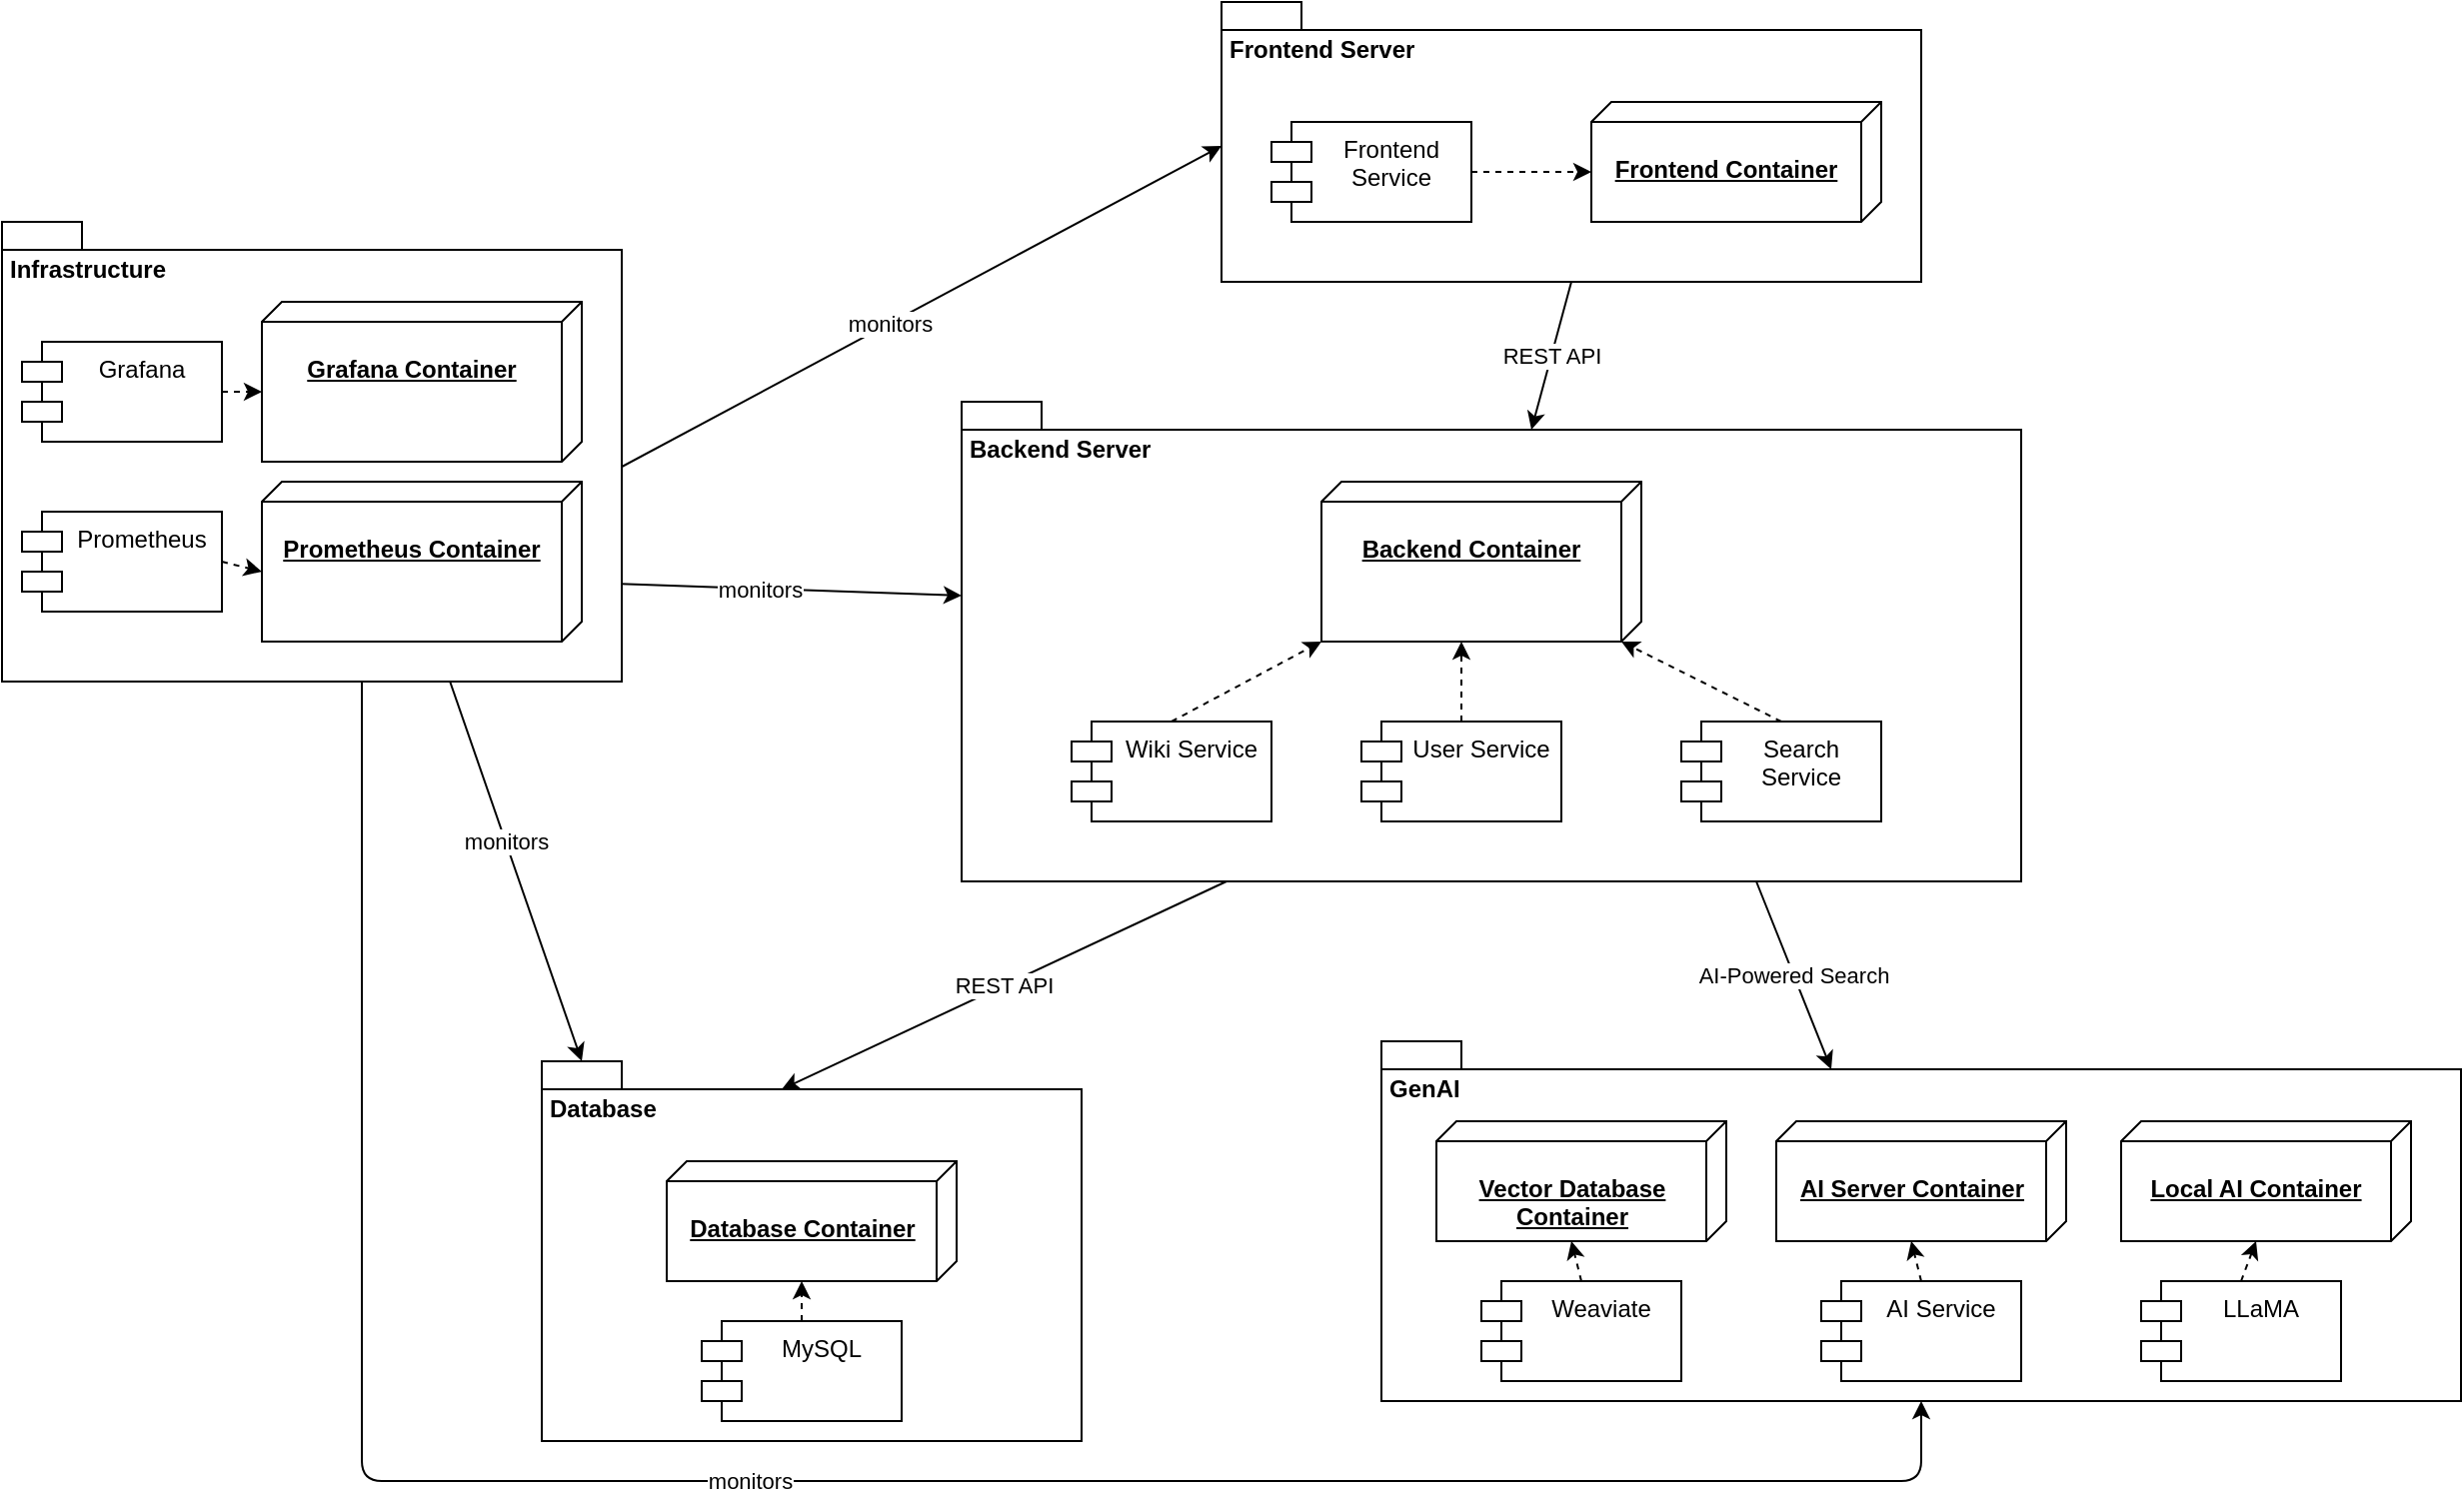 <mxfile>
    <diagram id="mIBa5XVGkMHiPpfwr7mG" name="Page-1">
        <mxGraphModel dx="1917" dy="1879" grid="1" gridSize="10" guides="1" tooltips="1" connect="1" arrows="1" fold="1" page="1" pageScale="1" pageWidth="850" pageHeight="1100" math="0" shadow="0">
            <root>
                <mxCell id="0"/>
                <mxCell id="1" parent="0"/>
                <mxCell id="20" value="GenAI" style="shape=folder;fontStyle=1;spacingTop=8;tabWidth=40;tabHeight=14;tabPosition=left;html=1;whiteSpace=wrap;labelPosition=center;verticalLabelPosition=middle;align=left;verticalAlign=top;spacing=4;shadow=0;" parent="1" vertex="1">
                    <mxGeometry x="260" y="430" width="540" height="180" as="geometry"/>
                </mxCell>
                <mxCell id="45" value="REST API" style="edgeStyle=none;html=1;entryX=0;entryY=0;entryDx=285;entryDy=14;exitX=0.5;exitY=1;exitDx=0;exitDy=0;exitPerimeter=0;entryPerimeter=0;" parent="1" source="40" target="11" edge="1">
                    <mxGeometry relative="1" as="geometry">
                        <mxPoint x="300" y="90" as="sourcePoint"/>
                    </mxGeometry>
                </mxCell>
                <mxCell id="28" value="AI-Powered Search" style="edgeStyle=none;html=1;exitX=0.75;exitY=1;exitDx=0;exitDy=0;entryX=0;entryY=0;entryDx=225;entryDy=14;entryPerimeter=0;exitPerimeter=0;" parent="1" source="11" target="20" edge="1">
                    <mxGeometry relative="1" as="geometry">
                        <mxPoint x="490" y="340" as="targetPoint"/>
                        <mxPoint x="475" y="283.333" as="sourcePoint"/>
                    </mxGeometry>
                </mxCell>
                <mxCell id="48" value="monitors" style="edgeStyle=none;html=1;exitX=1;exitY=0.25;exitDx=0;exitDy=0;entryX=0;entryY=0;entryDx=0;entryDy=72;entryPerimeter=0;" parent="1" target="40" edge="1">
                    <mxGeometry relative="1" as="geometry">
                        <mxPoint x="-152.64" y="160" as="sourcePoint"/>
                    </mxGeometry>
                </mxCell>
                <mxCell id="50" value="monitors" style="edgeStyle=none;html=1;exitX=1;exitY=0.75;exitDx=0;exitDy=0;entryX=0;entryY=0;entryDx=0;entryDy=97;entryPerimeter=0;" parent="1" target="11" edge="1">
                    <mxGeometry relative="1" as="geometry">
                        <mxPoint x="-152.64" y="200" as="sourcePoint"/>
                    </mxGeometry>
                </mxCell>
                <mxCell id="51" value="monitors" style="edgeStyle=none;html=1;exitX=0.5;exitY=1;exitDx=0;exitDy=0;entryX=0;entryY=0;entryDx=20;entryDy=0;entryPerimeter=0;" parent="1" target="34" edge="1">
                    <mxGeometry relative="1" as="geometry">
                        <mxPoint x="-70" y="450" as="targetPoint"/>
                        <mxPoint x="-216.32" y="220" as="sourcePoint"/>
                    </mxGeometry>
                </mxCell>
                <mxCell id="52" value="monitors" style="edgeStyle=orthogonalEdgeStyle;html=1;entryX=0.5;entryY=1;entryDx=0;entryDy=0;entryPerimeter=0;exitX=0.25;exitY=1;exitDx=0;exitDy=0;" parent="1" target="20" edge="1">
                    <mxGeometry relative="1" as="geometry">
                        <mxPoint x="-240" y="660" as="targetPoint"/>
                        <Array as="points">
                            <mxPoint x="-250" y="220"/>
                            <mxPoint x="-250" y="650"/>
                            <mxPoint x="530" y="650"/>
                        </Array>
                        <mxPoint x="-248.16" y="220" as="sourcePoint"/>
                    </mxGeometry>
                </mxCell>
                <mxCell id="29" value="Infrastructure" style="shape=folder;fontStyle=1;spacingTop=8;tabWidth=40;tabHeight=14;tabPosition=left;html=1;whiteSpace=wrap;labelPosition=center;verticalLabelPosition=middle;align=left;verticalAlign=top;spacing=4;shadow=0;" parent="1" vertex="1">
                    <mxGeometry x="-430" y="20" width="310" height="230" as="geometry"/>
                </mxCell>
                <mxCell id="53" value="&lt;p&gt;&lt;span style=&quot;background-color: transparent;&quot;&gt;&lt;b&gt;Grafana Container&lt;/b&gt;&lt;/span&gt;&lt;/p&gt;" style="verticalAlign=top;align=center;spacingTop=8;spacingLeft=2;spacingRight=12;shape=cube;size=10;direction=south;fontStyle=4;html=1;whiteSpace=wrap;" vertex="1" parent="1">
                    <mxGeometry x="-300" y="60" width="160" height="80" as="geometry"/>
                </mxCell>
                <mxCell id="54" value="&lt;p&gt;&lt;span style=&quot;background-color: transparent;&quot;&gt;&lt;b&gt;Prometheus Container&lt;/b&gt;&lt;/span&gt;&lt;/p&gt;" style="verticalAlign=top;align=center;spacingTop=8;spacingLeft=2;spacingRight=12;shape=cube;size=10;direction=south;fontStyle=4;html=1;whiteSpace=wrap;" vertex="1" parent="1">
                    <mxGeometry x="-300" y="150" width="160" height="80" as="geometry"/>
                </mxCell>
                <mxCell id="55" value="Grafana" style="shape=module;align=left;spacingLeft=20;align=center;verticalAlign=top;whiteSpace=wrap;html=1;" vertex="1" parent="1">
                    <mxGeometry x="-420" y="80" width="100" height="50" as="geometry"/>
                </mxCell>
                <mxCell id="56" value="Prometheus" style="shape=module;align=left;spacingLeft=20;align=center;verticalAlign=top;whiteSpace=wrap;html=1;" vertex="1" parent="1">
                    <mxGeometry x="-420" y="165" width="100" height="50" as="geometry"/>
                </mxCell>
                <mxCell id="57" style="edgeStyle=none;html=1;exitX=1;exitY=0.5;exitDx=0;exitDy=0;entryX=0;entryY=0;entryDx=45;entryDy=160;entryPerimeter=0;dashed=1;" edge="1" parent="1" source="56" target="54">
                    <mxGeometry relative="1" as="geometry"/>
                </mxCell>
                <mxCell id="58" style="edgeStyle=none;html=1;exitX=1;exitY=0.5;exitDx=0;exitDy=0;entryX=0;entryY=0;entryDx=45;entryDy=160;entryPerimeter=0;dashed=1;" edge="1" parent="1" source="55" target="53">
                    <mxGeometry relative="1" as="geometry"/>
                </mxCell>
                <mxCell id="11" value="Backend Server" style="shape=folder;fontStyle=1;spacingTop=8;tabWidth=40;tabHeight=14;tabPosition=left;html=1;whiteSpace=wrap;labelPosition=center;verticalLabelPosition=middle;align=left;verticalAlign=top;spacing=4;shadow=0;" parent="1" vertex="1">
                    <mxGeometry x="50" y="110" width="530" height="240" as="geometry"/>
                </mxCell>
                <mxCell id="59" value="Wiki Service" style="shape=module;align=left;spacingLeft=20;align=center;verticalAlign=top;whiteSpace=wrap;html=1;" vertex="1" parent="1">
                    <mxGeometry x="105" y="270" width="100" height="50" as="geometry"/>
                </mxCell>
                <mxCell id="64" style="edgeStyle=none;html=1;exitX=0.5;exitY=0;exitDx=0;exitDy=0;dashed=1;" edge="1" parent="1" source="60">
                    <mxGeometry relative="1" as="geometry">
                        <mxPoint x="300" y="230" as="targetPoint"/>
                    </mxGeometry>
                </mxCell>
                <mxCell id="60" value="User Service" style="shape=module;align=left;spacingLeft=20;align=center;verticalAlign=top;whiteSpace=wrap;html=1;" vertex="1" parent="1">
                    <mxGeometry x="250" y="270" width="100" height="50" as="geometry"/>
                </mxCell>
                <mxCell id="61" value="Search Service" style="shape=module;align=left;spacingLeft=20;align=center;verticalAlign=top;whiteSpace=wrap;html=1;" vertex="1" parent="1">
                    <mxGeometry x="410" y="270" width="100" height="50" as="geometry"/>
                </mxCell>
                <mxCell id="62" value="&lt;p&gt;&lt;span style=&quot;background-color: transparent;&quot;&gt;&lt;b&gt;Backend Container&lt;/b&gt;&lt;/span&gt;&lt;/p&gt;" style="verticalAlign=top;align=center;spacingTop=8;spacingLeft=2;spacingRight=12;shape=cube;size=10;direction=south;fontStyle=4;html=1;whiteSpace=wrap;" vertex="1" parent="1">
                    <mxGeometry x="230" y="150" width="160" height="80" as="geometry"/>
                </mxCell>
                <mxCell id="63" style="edgeStyle=none;html=1;exitX=0.5;exitY=0;exitDx=0;exitDy=0;entryX=1;entryY=1;entryDx=0;entryDy=0;entryPerimeter=0;dashed=1;" edge="1" parent="1" source="59" target="62">
                    <mxGeometry relative="1" as="geometry"/>
                </mxCell>
                <mxCell id="65" style="edgeStyle=none;html=1;exitX=0.5;exitY=0;exitDx=0;exitDy=0;entryX=0;entryY=0;entryDx=80;entryDy=10;entryPerimeter=0;dashed=1;" edge="1" parent="1" source="61" target="62">
                    <mxGeometry relative="1" as="geometry"/>
                </mxCell>
                <mxCell id="67" value="REST API" style="edgeStyle=none;html=1;exitX=0.25;exitY=1;exitDx=0;exitDy=0;exitPerimeter=0;entryX=0;entryY=0;entryDx=120;entryDy=14;entryPerimeter=0;" edge="1" parent="1" source="11" target="34">
                    <mxGeometry relative="1" as="geometry"/>
                </mxCell>
                <mxCell id="34" value="Database" style="shape=folder;fontStyle=1;spacingTop=8;tabWidth=40;tabHeight=14;tabPosition=left;html=1;whiteSpace=wrap;labelPosition=center;verticalLabelPosition=middle;align=left;verticalAlign=top;spacing=4;shadow=0;" parent="1" vertex="1">
                    <mxGeometry x="-160" y="440" width="270" height="190" as="geometry"/>
                </mxCell>
                <mxCell id="68" value="&lt;p&gt;&lt;span style=&quot;background-color: transparent;&quot;&gt;&lt;b&gt;Database Container&lt;/b&gt;&lt;/span&gt;&lt;/p&gt;" style="verticalAlign=top;align=center;spacingTop=8;spacingLeft=2;spacingRight=12;shape=cube;size=10;direction=south;fontStyle=4;html=1;whiteSpace=wrap;" vertex="1" parent="1">
                    <mxGeometry x="-97.5" y="490" width="145" height="60" as="geometry"/>
                </mxCell>
                <mxCell id="69" value="MySQL" style="shape=module;align=left;spacingLeft=20;align=center;verticalAlign=top;whiteSpace=wrap;html=1;" vertex="1" parent="1">
                    <mxGeometry x="-80" y="570" width="100" height="50" as="geometry"/>
                </mxCell>
                <mxCell id="70" style="edgeStyle=none;html=1;exitX=0.5;exitY=0;exitDx=0;exitDy=0;entryX=0;entryY=0;entryDx=60;entryDy=77.5;entryPerimeter=0;dashed=1;" edge="1" parent="1" source="69" target="68">
                    <mxGeometry relative="1" as="geometry"/>
                </mxCell>
                <mxCell id="71" value="&lt;p&gt;&lt;span style=&quot;background-color: transparent;&quot;&gt;&lt;b&gt;Vector Database Container&lt;/b&gt;&lt;/span&gt;&lt;/p&gt;" style="verticalAlign=top;align=center;spacingTop=8;spacingLeft=2;spacingRight=12;shape=cube;size=10;direction=south;fontStyle=4;html=1;whiteSpace=wrap;" vertex="1" parent="1">
                    <mxGeometry x="287.5" y="470" width="145" height="60" as="geometry"/>
                </mxCell>
                <mxCell id="72" value="&lt;p&gt;&lt;span style=&quot;background-color: transparent;&quot;&gt;&lt;b&gt;AI Server Container&lt;/b&gt;&lt;/span&gt;&lt;/p&gt;" style="verticalAlign=top;align=center;spacingTop=8;spacingLeft=2;spacingRight=12;shape=cube;size=10;direction=south;fontStyle=4;html=1;whiteSpace=wrap;" vertex="1" parent="1">
                    <mxGeometry x="457.5" y="470" width="145" height="60" as="geometry"/>
                </mxCell>
                <mxCell id="73" value="Weaviate" style="shape=module;align=left;spacingLeft=20;align=center;verticalAlign=top;whiteSpace=wrap;html=1;" vertex="1" parent="1">
                    <mxGeometry x="310" y="550" width="100" height="50" as="geometry"/>
                </mxCell>
                <mxCell id="74" style="edgeStyle=none;html=1;exitX=0.5;exitY=0;exitDx=0;exitDy=0;entryX=0;entryY=0;entryDx=60;entryDy=77.5;entryPerimeter=0;dashed=1;" edge="1" parent="1" source="73" target="71">
                    <mxGeometry relative="1" as="geometry"/>
                </mxCell>
                <mxCell id="75" value="LLaMA" style="shape=module;align=left;spacingLeft=20;align=center;verticalAlign=top;whiteSpace=wrap;html=1;" vertex="1" parent="1">
                    <mxGeometry x="640" y="550" width="100" height="50" as="geometry"/>
                </mxCell>
                <mxCell id="76" style="edgeStyle=none;html=1;exitX=0.5;exitY=0;exitDx=0;exitDy=0;entryX=0;entryY=0;entryDx=60;entryDy=77.5;entryPerimeter=0;dashed=1;" edge="1" parent="1" source="75" target="79">
                    <mxGeometry relative="1" as="geometry"/>
                </mxCell>
                <mxCell id="79" value="&lt;p&gt;&lt;span style=&quot;background-color: transparent;&quot;&gt;&lt;b&gt;Local AI Container&lt;/b&gt;&lt;/span&gt;&lt;/p&gt;" style="verticalAlign=top;align=center;spacingTop=8;spacingLeft=2;spacingRight=12;shape=cube;size=10;direction=south;fontStyle=4;html=1;whiteSpace=wrap;" vertex="1" parent="1">
                    <mxGeometry x="630" y="470" width="145" height="60" as="geometry"/>
                </mxCell>
                <mxCell id="80" value="AI Service" style="shape=module;align=left;spacingLeft=20;align=center;verticalAlign=top;whiteSpace=wrap;html=1;" vertex="1" parent="1">
                    <mxGeometry x="480" y="550" width="100" height="50" as="geometry"/>
                </mxCell>
                <mxCell id="81" style="edgeStyle=none;html=1;exitX=0.5;exitY=0;exitDx=0;exitDy=0;entryX=0;entryY=0;entryDx=60;entryDy=77.5;entryPerimeter=0;dashed=1;" edge="1" parent="1" source="80" target="72">
                    <mxGeometry relative="1" as="geometry"/>
                </mxCell>
                <mxCell id="40" value="Frontend Server" style="shape=folder;fontStyle=1;spacingTop=8;tabWidth=40;tabHeight=14;tabPosition=left;html=1;whiteSpace=wrap;labelPosition=center;verticalLabelPosition=middle;align=left;verticalAlign=top;spacing=4;shadow=0;" parent="1" vertex="1">
                    <mxGeometry x="180" y="-90" width="350" height="140" as="geometry"/>
                </mxCell>
                <mxCell id="84" value="&lt;p&gt;&lt;span style=&quot;background-color: transparent;&quot;&gt;&lt;b&gt;Frontend Container&lt;/b&gt;&lt;/span&gt;&lt;/p&gt;" style="verticalAlign=top;align=center;spacingTop=8;spacingLeft=2;spacingRight=12;shape=cube;size=10;direction=south;fontStyle=4;html=1;whiteSpace=wrap;" vertex="1" parent="1">
                    <mxGeometry x="365" y="-40" width="145" height="60" as="geometry"/>
                </mxCell>
                <mxCell id="85" value="Frontend Service" style="shape=module;align=left;spacingLeft=20;align=center;verticalAlign=top;whiteSpace=wrap;html=1;" vertex="1" parent="1">
                    <mxGeometry x="205" y="-30" width="100" height="50" as="geometry"/>
                </mxCell>
                <mxCell id="86" style="edgeStyle=none;html=1;exitX=1;exitY=0.5;exitDx=0;exitDy=0;entryX=0;entryY=0;entryDx=35;entryDy=145;entryPerimeter=0;dashed=1;" edge="1" parent="1" source="85" target="84">
                    <mxGeometry relative="1" as="geometry"/>
                </mxCell>
            </root>
        </mxGraphModel>
    </diagram>
</mxfile>